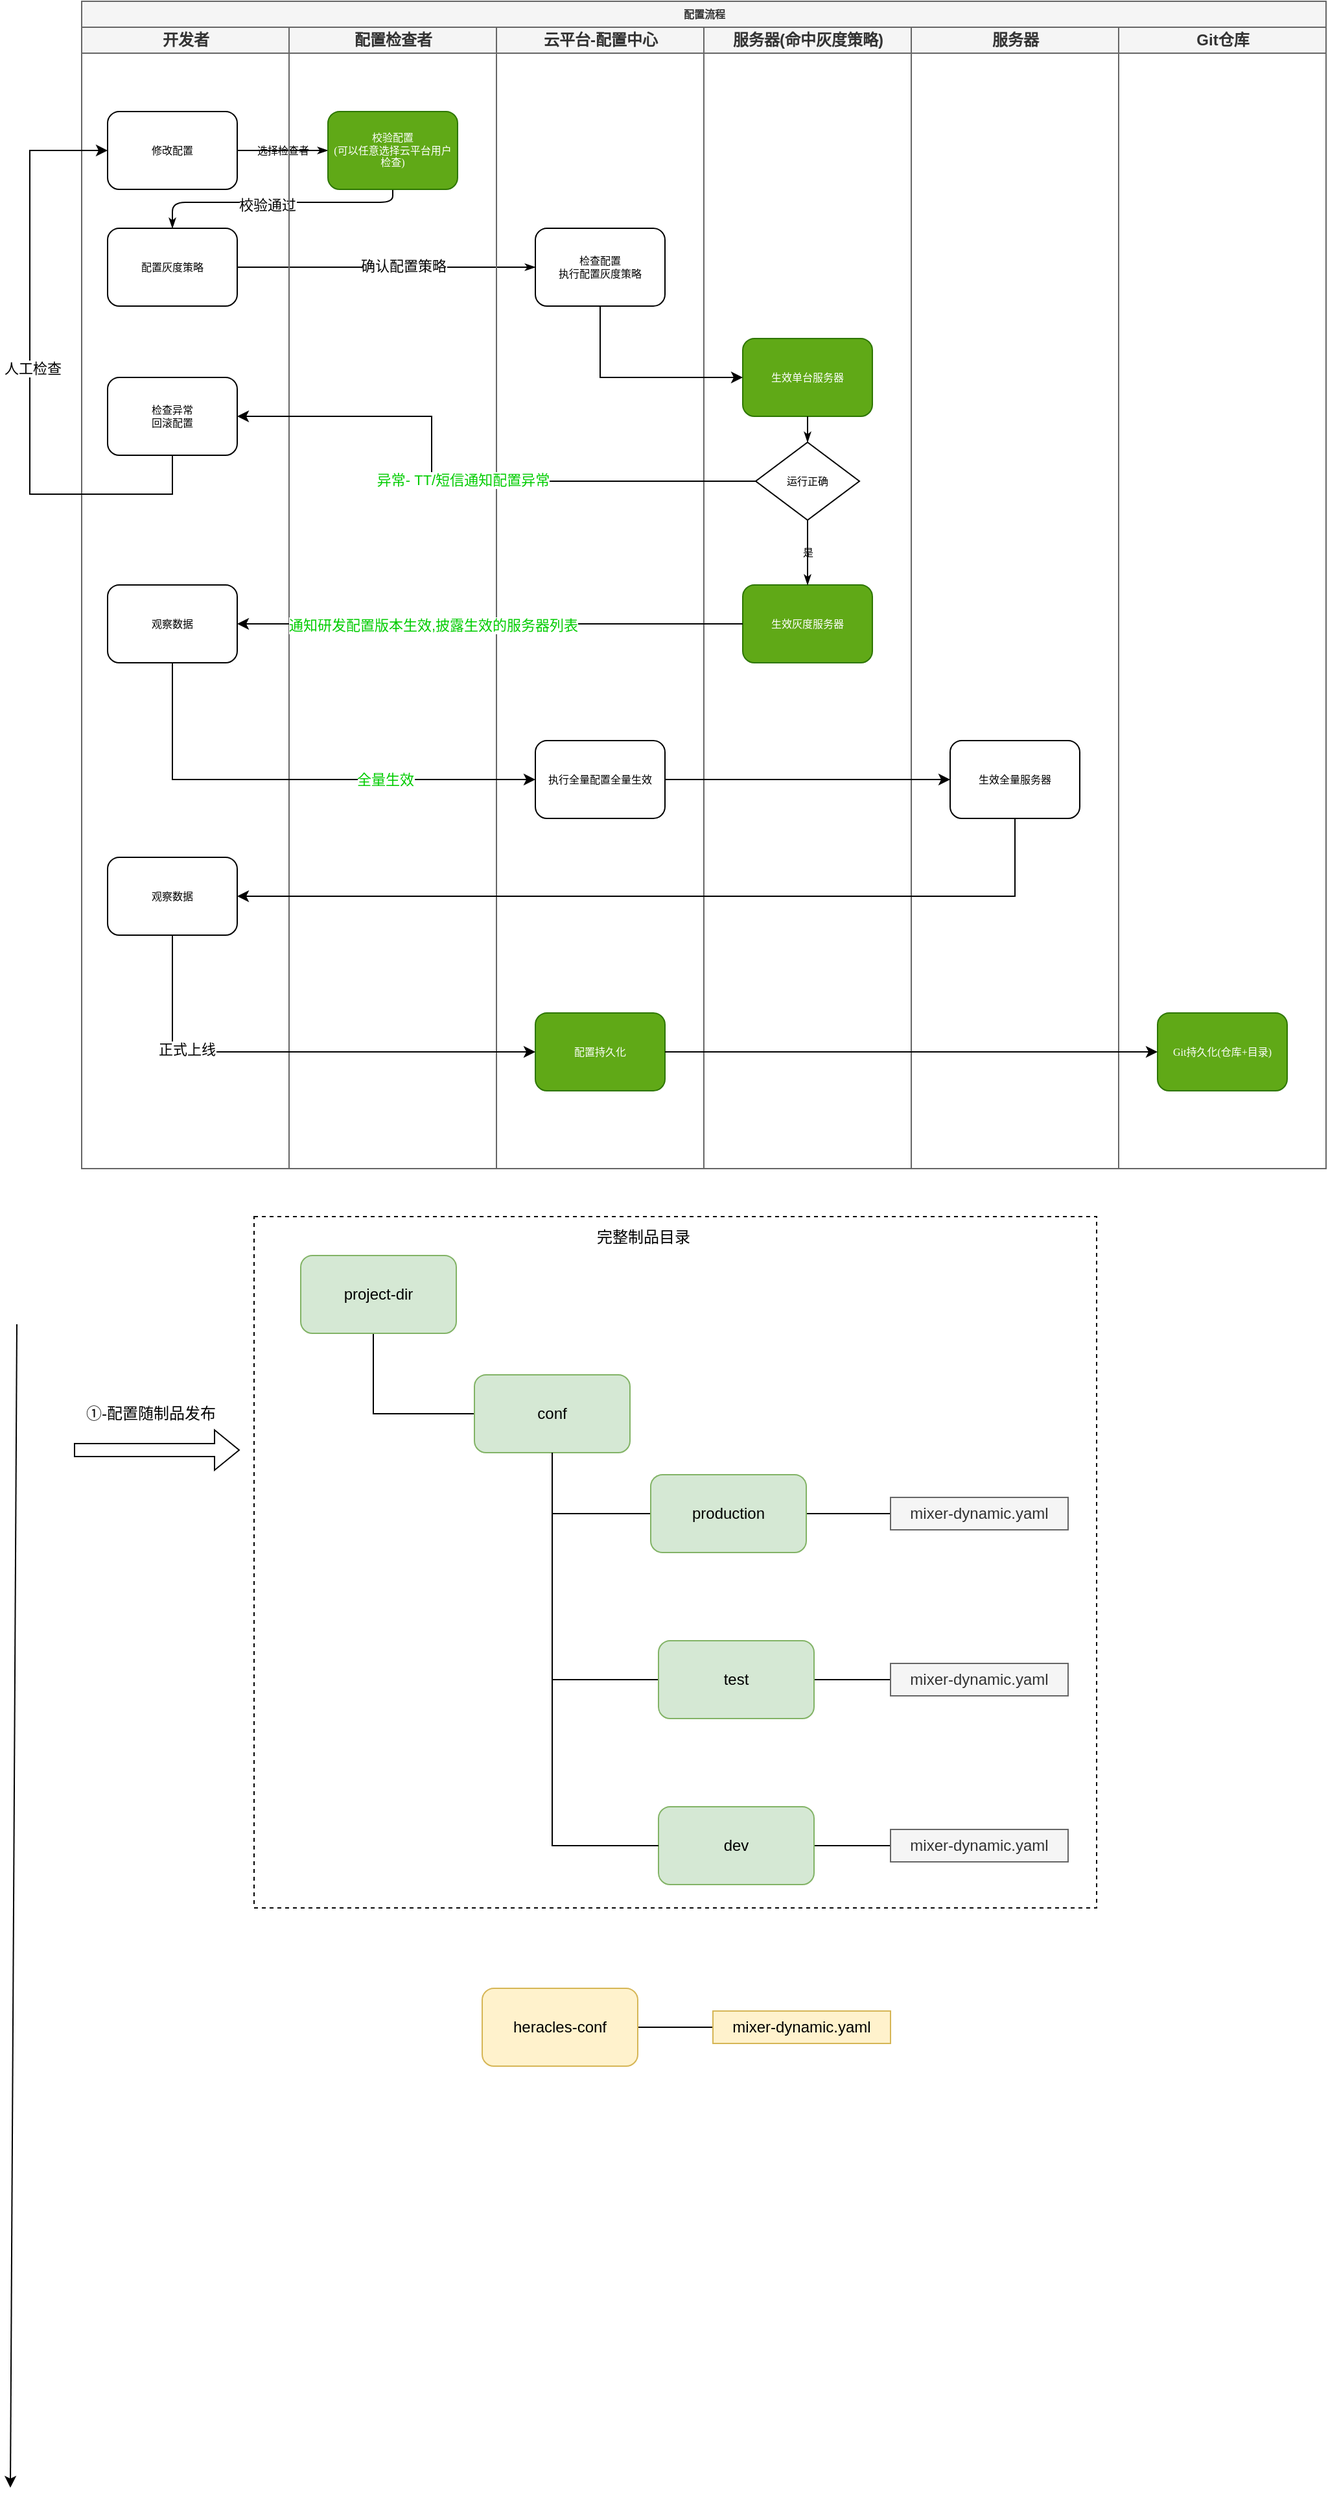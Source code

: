 <mxfile version="17.1.3" type="github">
  <diagram name="Page-1" id="74e2e168-ea6b-b213-b513-2b3c1d86103e">
    <mxGraphModel dx="1422" dy="762" grid="0" gridSize="10" guides="1" tooltips="1" connect="1" arrows="1" fold="1" page="1" pageScale="1" pageWidth="1100" pageHeight="850" background="none" math="0" shadow="0">
      <root>
        <mxCell id="0" />
        <mxCell id="1" parent="0" />
        <mxCell id="-Ba3HVB5AIwngs6JfTIK-3" value="" style="rounded=0;whiteSpace=wrap;html=1;fillColor=none;strokeWidth=1;dashed=1;" vertex="1" parent="1">
          <mxGeometry x="203" y="977" width="650" height="533" as="geometry" />
        </mxCell>
        <mxCell id="77e6c97f196da883-1" value="配置流程" style="swimlane;html=1;childLayout=stackLayout;startSize=20;rounded=0;shadow=0;labelBackgroundColor=none;strokeWidth=1;fontFamily=Verdana;fontSize=8;align=center;fillColor=#f5f5f5;fontColor=#333333;strokeColor=#666666;" parent="1" vertex="1">
          <mxGeometry x="70" y="40" width="960" height="900" as="geometry" />
        </mxCell>
        <mxCell id="77e6c97f196da883-2" value="开发者" style="swimlane;html=1;startSize=20;fillColor=#f5f5f5;fontColor=#333333;strokeColor=#666666;" parent="77e6c97f196da883-1" vertex="1">
          <mxGeometry y="20" width="160" height="880" as="geometry" />
        </mxCell>
        <mxCell id="77e6c97f196da883-8" value="修改配置" style="rounded=1;whiteSpace=wrap;html=1;shadow=0;labelBackgroundColor=none;strokeWidth=1;fontFamily=Verdana;fontSize=8;align=center;" parent="77e6c97f196da883-2" vertex="1">
          <mxGeometry x="20" y="65" width="100" height="60" as="geometry" />
        </mxCell>
        <mxCell id="77e6c97f196da883-9" value="配置灰度策略" style="rounded=1;whiteSpace=wrap;html=1;shadow=0;labelBackgroundColor=none;strokeWidth=1;fontFamily=Verdana;fontSize=8;align=center;" parent="77e6c97f196da883-2" vertex="1">
          <mxGeometry x="20" y="155" width="100" height="60" as="geometry" />
        </mxCell>
        <mxCell id="HXN2SgdadtcGcGAbl6m7-10" style="edgeStyle=orthogonalEdgeStyle;rounded=0;orthogonalLoop=1;jettySize=auto;html=1;entryX=0;entryY=0.5;entryDx=0;entryDy=0;" parent="77e6c97f196da883-2" source="HXN2SgdadtcGcGAbl6m7-7" target="77e6c97f196da883-8" edge="1">
          <mxGeometry relative="1" as="geometry">
            <Array as="points">
              <mxPoint x="-40" y="360" />
              <mxPoint x="-40" y="95" />
            </Array>
          </mxGeometry>
        </mxCell>
        <mxCell id="HXN2SgdadtcGcGAbl6m7-11" value="人工检查" style="edgeLabel;html=1;align=center;verticalAlign=middle;resizable=0;points=[];" parent="HXN2SgdadtcGcGAbl6m7-10" vertex="1" connectable="0">
          <mxGeometry x="0.019" y="-2" relative="1" as="geometry">
            <mxPoint as="offset" />
          </mxGeometry>
        </mxCell>
        <mxCell id="HXN2SgdadtcGcGAbl6m7-7" value="检查异常&lt;br&gt;回滚配置" style="rounded=1;whiteSpace=wrap;html=1;shadow=0;labelBackgroundColor=none;strokeWidth=1;fontFamily=Verdana;fontSize=8;align=center;" parent="77e6c97f196da883-2" vertex="1">
          <mxGeometry x="20" y="270" width="100" height="60" as="geometry" />
        </mxCell>
        <mxCell id="HXN2SgdadtcGcGAbl6m7-15" value="观察数据" style="rounded=1;whiteSpace=wrap;html=1;shadow=0;labelBackgroundColor=none;strokeWidth=1;fontFamily=Verdana;fontSize=8;align=center;" parent="77e6c97f196da883-2" vertex="1">
          <mxGeometry x="20" y="430" width="100" height="60" as="geometry" />
        </mxCell>
        <mxCell id="HXN2SgdadtcGcGAbl6m7-23" value="观察数据" style="rounded=1;whiteSpace=wrap;html=1;shadow=0;labelBackgroundColor=none;strokeWidth=1;fontFamily=Verdana;fontSize=8;align=center;" parent="77e6c97f196da883-2" vertex="1">
          <mxGeometry x="20" y="640" width="100" height="60" as="geometry" />
        </mxCell>
        <mxCell id="77e6c97f196da883-26" value="选择检查者" style="edgeStyle=orthogonalEdgeStyle;rounded=1;html=1;labelBackgroundColor=none;startArrow=none;startFill=0;startSize=5;endArrow=classicThin;endFill=1;endSize=5;jettySize=auto;orthogonalLoop=1;strokeWidth=1;fontFamily=Verdana;fontSize=8" parent="77e6c97f196da883-1" source="77e6c97f196da883-8" target="77e6c97f196da883-11" edge="1">
          <mxGeometry relative="1" as="geometry" />
        </mxCell>
        <mxCell id="77e6c97f196da883-27" style="edgeStyle=orthogonalEdgeStyle;rounded=1;html=1;labelBackgroundColor=none;startArrow=none;startFill=0;startSize=5;endArrow=classicThin;endFill=1;endSize=5;jettySize=auto;orthogonalLoop=1;strokeWidth=1;fontFamily=Verdana;fontSize=8" parent="77e6c97f196da883-1" source="77e6c97f196da883-11" target="77e6c97f196da883-9" edge="1">
          <mxGeometry relative="1" as="geometry">
            <Array as="points">
              <mxPoint x="240" y="155" />
              <mxPoint x="70" y="155" />
            </Array>
          </mxGeometry>
        </mxCell>
        <mxCell id="HXN2SgdadtcGcGAbl6m7-1" value="校验通过" style="edgeLabel;html=1;align=center;verticalAlign=middle;resizable=0;points=[];" parent="77e6c97f196da883-27" vertex="1" connectable="0">
          <mxGeometry x="0.07" y="2" relative="1" as="geometry">
            <mxPoint as="offset" />
          </mxGeometry>
        </mxCell>
        <mxCell id="77e6c97f196da883-28" style="edgeStyle=orthogonalEdgeStyle;rounded=1;html=1;labelBackgroundColor=none;startArrow=none;startFill=0;startSize=5;endArrow=classicThin;endFill=1;endSize=5;jettySize=auto;orthogonalLoop=1;strokeWidth=1;fontFamily=Verdana;fontSize=8" parent="77e6c97f196da883-1" source="77e6c97f196da883-9" target="77e6c97f196da883-12" edge="1">
          <mxGeometry relative="1" as="geometry" />
        </mxCell>
        <mxCell id="HXN2SgdadtcGcGAbl6m7-2" value="确认配置策略" style="edgeLabel;html=1;align=center;verticalAlign=middle;resizable=0;points=[];" parent="77e6c97f196da883-28" vertex="1" connectable="0">
          <mxGeometry x="0.113" y="1" relative="1" as="geometry">
            <mxPoint as="offset" />
          </mxGeometry>
        </mxCell>
        <mxCell id="77e6c97f196da883-40" style="edgeStyle=orthogonalEdgeStyle;rounded=1;html=1;labelBackgroundColor=none;startArrow=none;startFill=0;startSize=5;endArrow=classicThin;endFill=1;endSize=5;jettySize=auto;orthogonalLoop=1;strokeWidth=1;fontFamily=Verdana;fontSize=8" parent="77e6c97f196da883-1" edge="1">
          <mxGeometry relative="1" as="geometry">
            <mxPoint x="830" y="690" as="targetPoint" />
          </mxGeometry>
        </mxCell>
        <mxCell id="77e6c97f196da883-3" value="配置检查者" style="swimlane;html=1;startSize=20;fillColor=#f5f5f5;fontColor=#333333;strokeColor=#666666;" parent="77e6c97f196da883-1" vertex="1">
          <mxGeometry x="160" y="20" width="160" height="880" as="geometry" />
        </mxCell>
        <mxCell id="77e6c97f196da883-11" value="校验配置&lt;br&gt;(可以任意选择云平台用户检查)" style="rounded=1;whiteSpace=wrap;html=1;shadow=0;labelBackgroundColor=none;strokeWidth=1;fontFamily=Verdana;fontSize=8;align=center;fillColor=#60a917;strokeColor=#2D7600;fontColor=#ffffff;" parent="77e6c97f196da883-3" vertex="1">
          <mxGeometry x="30" y="65" width="100" height="60" as="geometry" />
        </mxCell>
        <mxCell id="77e6c97f196da883-4" value="云平台-配置中心" style="swimlane;html=1;startSize=20;fillColor=#f5f5f5;fontColor=#333333;strokeColor=#666666;" parent="77e6c97f196da883-1" vertex="1">
          <mxGeometry x="320" y="20" width="160" height="880" as="geometry" />
        </mxCell>
        <mxCell id="77e6c97f196da883-12" value="检查配置&lt;br&gt;执行配置灰度策略" style="rounded=1;whiteSpace=wrap;html=1;shadow=0;labelBackgroundColor=none;strokeWidth=1;fontFamily=Verdana;fontSize=8;align=center;" parent="77e6c97f196da883-4" vertex="1">
          <mxGeometry x="30" y="155" width="100" height="60" as="geometry" />
        </mxCell>
        <mxCell id="HXN2SgdadtcGcGAbl6m7-17" value="执行全量配置全量生效" style="rounded=1;whiteSpace=wrap;html=1;shadow=0;labelBackgroundColor=none;strokeWidth=1;fontFamily=Verdana;fontSize=8;align=center;" parent="77e6c97f196da883-4" vertex="1">
          <mxGeometry x="30" y="550" width="100" height="60" as="geometry" />
        </mxCell>
        <mxCell id="HXN2SgdadtcGcGAbl6m7-33" value="配置持久化" style="rounded=1;whiteSpace=wrap;html=1;shadow=0;labelBackgroundColor=none;strokeWidth=1;fontFamily=Verdana;fontSize=8;align=center;fillColor=#60a917;strokeColor=#2D7600;fontColor=#ffffff;" parent="77e6c97f196da883-4" vertex="1">
          <mxGeometry x="30" y="760" width="100" height="60" as="geometry" />
        </mxCell>
        <mxCell id="77e6c97f196da883-5" value="服务器(命中灰度策略)" style="swimlane;html=1;startSize=20;fillColor=#f5f5f5;fontColor=#333333;strokeColor=#666666;" parent="77e6c97f196da883-1" vertex="1">
          <mxGeometry x="480" y="20" width="160" height="880" as="geometry" />
        </mxCell>
        <mxCell id="77e6c97f196da883-15" value="生效单台服务器" style="rounded=1;whiteSpace=wrap;html=1;shadow=0;labelBackgroundColor=none;strokeWidth=1;fontFamily=Verdana;fontSize=8;align=center;fillColor=#60a917;fontColor=#ffffff;strokeColor=#2D7600;" parent="77e6c97f196da883-5" vertex="1">
          <mxGeometry x="30" y="240" width="100" height="60" as="geometry" />
        </mxCell>
        <mxCell id="77e6c97f196da883-16" value="运行正确" style="rhombus;whiteSpace=wrap;html=1;rounded=0;shadow=0;labelBackgroundColor=none;strokeWidth=1;fontFamily=Verdana;fontSize=8;align=center;" parent="77e6c97f196da883-5" vertex="1">
          <mxGeometry x="40" y="320" width="80" height="60" as="geometry" />
        </mxCell>
        <mxCell id="77e6c97f196da883-17" value="生效灰度服务器" style="rounded=1;whiteSpace=wrap;html=1;shadow=0;labelBackgroundColor=none;strokeWidth=1;fontFamily=Verdana;fontSize=8;align=center;fillColor=#60a917;fontColor=#ffffff;strokeColor=#2D7600;" parent="77e6c97f196da883-5" vertex="1">
          <mxGeometry x="30" y="430" width="100" height="60" as="geometry" />
        </mxCell>
        <mxCell id="77e6c97f196da883-34" style="edgeStyle=orthogonalEdgeStyle;rounded=1;html=1;labelBackgroundColor=none;startArrow=none;startFill=0;startSize=5;endArrow=classicThin;endFill=1;endSize=5;jettySize=auto;orthogonalLoop=1;strokeColor=#000000;strokeWidth=1;fontFamily=Verdana;fontSize=8;fontColor=#000000;" parent="77e6c97f196da883-5" source="77e6c97f196da883-15" target="77e6c97f196da883-16" edge="1">
          <mxGeometry relative="1" as="geometry" />
        </mxCell>
        <mxCell id="77e6c97f196da883-35" value="是" style="edgeStyle=orthogonalEdgeStyle;rounded=1;html=1;labelBackgroundColor=none;startArrow=none;startFill=0;startSize=5;endArrow=classicThin;endFill=1;endSize=5;jettySize=auto;orthogonalLoop=1;strokeWidth=1;fontFamily=Verdana;fontSize=8" parent="77e6c97f196da883-5" source="77e6c97f196da883-16" target="77e6c97f196da883-17" edge="1">
          <mxGeometry relative="1" as="geometry" />
        </mxCell>
        <mxCell id="HXN2SgdadtcGcGAbl6m7-27" value="服务器" style="swimlane;html=1;startSize=20;fillColor=#f5f5f5;fontColor=#333333;strokeColor=#666666;" parent="77e6c97f196da883-1" vertex="1">
          <mxGeometry x="640" y="20" width="160" height="880" as="geometry" />
        </mxCell>
        <mxCell id="HXN2SgdadtcGcGAbl6m7-31" style="edgeStyle=orthogonalEdgeStyle;rounded=1;html=1;labelBackgroundColor=none;startArrow=none;startFill=0;startSize=5;endArrow=classicThin;endFill=1;endSize=5;jettySize=auto;orthogonalLoop=1;strokeColor=#000000;strokeWidth=1;fontFamily=Verdana;fontSize=8;fontColor=#000000;" parent="HXN2SgdadtcGcGAbl6m7-27" edge="1">
          <mxGeometry relative="1" as="geometry">
            <mxPoint x="80" y="300" as="sourcePoint" />
          </mxGeometry>
        </mxCell>
        <mxCell id="HXN2SgdadtcGcGAbl6m7-32" value="是" style="edgeStyle=orthogonalEdgeStyle;rounded=1;html=1;labelBackgroundColor=none;startArrow=none;startFill=0;startSize=5;endArrow=classicThin;endFill=1;endSize=5;jettySize=auto;orthogonalLoop=1;strokeWidth=1;fontFamily=Verdana;fontSize=8" parent="HXN2SgdadtcGcGAbl6m7-27" edge="1">
          <mxGeometry relative="1" as="geometry">
            <mxPoint x="80" y="380" as="sourcePoint" />
          </mxGeometry>
        </mxCell>
        <mxCell id="HXN2SgdadtcGcGAbl6m7-20" value="生效全量服务器" style="rounded=1;whiteSpace=wrap;html=1;shadow=0;labelBackgroundColor=none;strokeWidth=1;fontFamily=Verdana;fontSize=8;align=center;" parent="HXN2SgdadtcGcGAbl6m7-27" vertex="1">
          <mxGeometry x="30" y="550" width="100" height="60" as="geometry" />
        </mxCell>
        <mxCell id="77e6c97f196da883-6" value="服务器(未命中灰度策略)" style="swimlane;html=1;startSize=20;fillColor=#f5f5f5;fontColor=#333333;strokeColor=#666666;" parent="77e6c97f196da883-1" vertex="1">
          <mxGeometry x="800" y="20" width="160" height="880" as="geometry" />
        </mxCell>
        <mxCell id="HXN2SgdadtcGcGAbl6m7-4" style="edgeStyle=orthogonalEdgeStyle;rounded=0;orthogonalLoop=1;jettySize=auto;html=1;entryX=0;entryY=0.5;entryDx=0;entryDy=0;exitX=0.5;exitY=1;exitDx=0;exitDy=0;" parent="77e6c97f196da883-1" source="77e6c97f196da883-12" target="77e6c97f196da883-15" edge="1">
          <mxGeometry relative="1" as="geometry" />
        </mxCell>
        <mxCell id="HXN2SgdadtcGcGAbl6m7-5" style="edgeStyle=orthogonalEdgeStyle;rounded=0;orthogonalLoop=1;jettySize=auto;html=1;entryX=1;entryY=0.5;entryDx=0;entryDy=0;" parent="77e6c97f196da883-1" source="77e6c97f196da883-16" target="HXN2SgdadtcGcGAbl6m7-7" edge="1">
          <mxGeometry relative="1" as="geometry">
            <mxPoint x="240" y="340" as="targetPoint" />
            <Array as="points">
              <mxPoint x="270" y="370" />
              <mxPoint x="270" y="320" />
            </Array>
          </mxGeometry>
        </mxCell>
        <mxCell id="HXN2SgdadtcGcGAbl6m7-13" value="异常- TT/短信通知配置异常" style="edgeLabel;html=1;align=center;verticalAlign=middle;resizable=0;points=[];fontColor=#00CC00;" parent="HXN2SgdadtcGcGAbl6m7-5" vertex="1" connectable="0">
          <mxGeometry x="0.004" y="-1" relative="1" as="geometry">
            <mxPoint as="offset" />
          </mxGeometry>
        </mxCell>
        <mxCell id="HXN2SgdadtcGcGAbl6m7-18" style="edgeStyle=orthogonalEdgeStyle;rounded=0;orthogonalLoop=1;jettySize=auto;html=1;entryX=0;entryY=0.5;entryDx=0;entryDy=0;" parent="77e6c97f196da883-1" source="HXN2SgdadtcGcGAbl6m7-15" target="HXN2SgdadtcGcGAbl6m7-17" edge="1">
          <mxGeometry relative="1" as="geometry">
            <Array as="points">
              <mxPoint x="70" y="600" />
            </Array>
          </mxGeometry>
        </mxCell>
        <mxCell id="HXN2SgdadtcGcGAbl6m7-19" value="全量生效" style="edgeLabel;html=1;align=center;verticalAlign=middle;resizable=0;points=[];fontColor=#00CC00;" parent="HXN2SgdadtcGcGAbl6m7-18" vertex="1" connectable="0">
          <mxGeometry x="0.373" relative="1" as="geometry">
            <mxPoint as="offset" />
          </mxGeometry>
        </mxCell>
        <mxCell id="HXN2SgdadtcGcGAbl6m7-21" style="edgeStyle=orthogonalEdgeStyle;rounded=0;orthogonalLoop=1;jettySize=auto;html=1;" parent="77e6c97f196da883-1" source="HXN2SgdadtcGcGAbl6m7-17" target="HXN2SgdadtcGcGAbl6m7-20" edge="1">
          <mxGeometry relative="1" as="geometry" />
        </mxCell>
        <mxCell id="HXN2SgdadtcGcGAbl6m7-24" style="edgeStyle=orthogonalEdgeStyle;rounded=0;orthogonalLoop=1;jettySize=auto;html=1;" parent="77e6c97f196da883-1" source="HXN2SgdadtcGcGAbl6m7-20" edge="1">
          <mxGeometry relative="1" as="geometry">
            <mxPoint x="120" y="690" as="targetPoint" />
            <Array as="points">
              <mxPoint x="720" y="600" />
              <mxPoint x="720" y="690" />
              <mxPoint x="120" y="690" />
            </Array>
          </mxGeometry>
        </mxCell>
        <mxCell id="HXN2SgdadtcGcGAbl6m7-34" style="edgeStyle=orthogonalEdgeStyle;rounded=0;orthogonalLoop=1;jettySize=auto;html=1;entryX=0;entryY=0.5;entryDx=0;entryDy=0;fontColor=#00CC00;" parent="77e6c97f196da883-1" source="HXN2SgdadtcGcGAbl6m7-23" target="HXN2SgdadtcGcGAbl6m7-33" edge="1">
          <mxGeometry relative="1" as="geometry">
            <Array as="points">
              <mxPoint x="70" y="810" />
            </Array>
          </mxGeometry>
        </mxCell>
        <mxCell id="HXN2SgdadtcGcGAbl6m7-35" value="正式上线" style="edgeLabel;html=1;align=center;verticalAlign=middle;resizable=0;points=[];fontColor=#000000;" parent="HXN2SgdadtcGcGAbl6m7-34" vertex="1" connectable="0">
          <mxGeometry x="-0.457" y="2" relative="1" as="geometry">
            <mxPoint as="offset" />
          </mxGeometry>
        </mxCell>
        <mxCell id="HXN2SgdadtcGcGAbl6m7-14" style="edgeStyle=orthogonalEdgeStyle;rounded=0;orthogonalLoop=1;jettySize=auto;html=1;" parent="1" source="77e6c97f196da883-17" edge="1">
          <mxGeometry relative="1" as="geometry">
            <mxPoint x="190" y="520" as="targetPoint" />
          </mxGeometry>
        </mxCell>
        <mxCell id="HXN2SgdadtcGcGAbl6m7-16" value="通知研发配置版本生效,披露生效的服务器列表" style="edgeLabel;html=1;align=center;verticalAlign=middle;resizable=0;points=[];fontColor=#00CC00;" parent="HXN2SgdadtcGcGAbl6m7-14" vertex="1" connectable="0">
          <mxGeometry x="0.226" relative="1" as="geometry">
            <mxPoint as="offset" />
          </mxGeometry>
        </mxCell>
        <mxCell id="HXN2SgdadtcGcGAbl6m7-25" value="Git仓库" style="swimlane;html=1;startSize=20;fillColor=#f5f5f5;fontColor=#333333;strokeColor=#666666;" parent="1" vertex="1">
          <mxGeometry x="870" y="60" width="160" height="880" as="geometry" />
        </mxCell>
        <mxCell id="HXN2SgdadtcGcGAbl6m7-26" value="Git持久化(仓库+目录)" style="rounded=1;whiteSpace=wrap;html=1;shadow=0;labelBackgroundColor=none;strokeWidth=1;fontFamily=Verdana;fontSize=8;align=center;fillColor=#60a917;fontColor=#ffffff;strokeColor=#2D7600;" parent="HXN2SgdadtcGcGAbl6m7-25" vertex="1">
          <mxGeometry x="30" y="760" width="100" height="60" as="geometry" />
        </mxCell>
        <mxCell id="HXN2SgdadtcGcGAbl6m7-36" style="edgeStyle=orthogonalEdgeStyle;rounded=0;orthogonalLoop=1;jettySize=auto;html=1;fontColor=#000000;" parent="1" source="HXN2SgdadtcGcGAbl6m7-33" target="HXN2SgdadtcGcGAbl6m7-26" edge="1">
          <mxGeometry relative="1" as="geometry" />
        </mxCell>
        <mxCell id="XSK-Ej6Rtbx3pYxzNYwq-9" style="edgeStyle=orthogonalEdgeStyle;rounded=0;orthogonalLoop=1;jettySize=auto;html=1;entryX=0;entryY=0.5;entryDx=0;entryDy=0;endArrow=none;endFill=0;" parent="1" source="XSK-Ej6Rtbx3pYxzNYwq-2" target="XSK-Ej6Rtbx3pYxzNYwq-3" edge="1">
          <mxGeometry relative="1" as="geometry">
            <mxPoint x="293" y="1169" as="targetPoint" />
            <Array as="points">
              <mxPoint x="295" y="1129" />
            </Array>
          </mxGeometry>
        </mxCell>
        <mxCell id="XSK-Ej6Rtbx3pYxzNYwq-2" value="&lt;span&gt;project-dir&lt;/span&gt;" style="rounded=1;whiteSpace=wrap;html=1;fillColor=#d5e8d4;strokeColor=#82b366;" parent="1" vertex="1">
          <mxGeometry x="239" y="1007" width="120" height="60" as="geometry" />
        </mxCell>
        <mxCell id="XSK-Ej6Rtbx3pYxzNYwq-10" style="edgeStyle=orthogonalEdgeStyle;rounded=0;orthogonalLoop=1;jettySize=auto;html=1;entryX=0;entryY=0.5;entryDx=0;entryDy=0;endArrow=none;endFill=0;" parent="1" source="XSK-Ej6Rtbx3pYxzNYwq-3" target="XSK-Ej6Rtbx3pYxzNYwq-4" edge="1">
          <mxGeometry relative="1" as="geometry">
            <Array as="points">
              <mxPoint x="433" y="1206" />
            </Array>
          </mxGeometry>
        </mxCell>
        <mxCell id="XSK-Ej6Rtbx3pYxzNYwq-11" style="edgeStyle=orthogonalEdgeStyle;rounded=0;orthogonalLoop=1;jettySize=auto;html=1;entryX=0;entryY=0.5;entryDx=0;entryDy=0;endArrow=none;endFill=0;" parent="1" source="XSK-Ej6Rtbx3pYxzNYwq-3" target="XSK-Ej6Rtbx3pYxzNYwq-5" edge="1">
          <mxGeometry relative="1" as="geometry">
            <Array as="points">
              <mxPoint x="433" y="1334" />
            </Array>
          </mxGeometry>
        </mxCell>
        <mxCell id="XSK-Ej6Rtbx3pYxzNYwq-3" value="&lt;span&gt;conf&lt;/span&gt;" style="rounded=1;whiteSpace=wrap;html=1;fillColor=#d5e8d4;strokeColor=#82b366;" parent="1" vertex="1">
          <mxGeometry x="373" y="1099" width="120" height="60" as="geometry" />
        </mxCell>
        <mxCell id="-Ba3HVB5AIwngs6JfTIK-7" style="edgeStyle=orthogonalEdgeStyle;rounded=0;orthogonalLoop=1;jettySize=auto;html=1;entryX=0;entryY=0.5;entryDx=0;entryDy=0;startArrow=none;startFill=0;endArrow=none;endFill=0;" edge="1" parent="1" source="XSK-Ej6Rtbx3pYxzNYwq-4" target="XSK-Ej6Rtbx3pYxzNYwq-6">
          <mxGeometry relative="1" as="geometry" />
        </mxCell>
        <mxCell id="XSK-Ej6Rtbx3pYxzNYwq-4" value="&lt;span&gt;production&lt;/span&gt;" style="rounded=1;whiteSpace=wrap;html=1;fillColor=#d5e8d4;strokeColor=#82b366;" parent="1" vertex="1">
          <mxGeometry x="509" y="1176" width="120" height="60" as="geometry" />
        </mxCell>
        <mxCell id="-Ba3HVB5AIwngs6JfTIK-8" style="edgeStyle=orthogonalEdgeStyle;rounded=0;orthogonalLoop=1;jettySize=auto;html=1;entryX=0;entryY=0.5;entryDx=0;entryDy=0;startArrow=none;startFill=0;endArrow=none;endFill=0;" edge="1" parent="1" source="XSK-Ej6Rtbx3pYxzNYwq-5" target="XSK-Ej6Rtbx3pYxzNYwq-7">
          <mxGeometry relative="1" as="geometry" />
        </mxCell>
        <mxCell id="XSK-Ej6Rtbx3pYxzNYwq-5" value="&lt;span&gt;test&lt;/span&gt;" style="rounded=1;whiteSpace=wrap;html=1;fillColor=#d5e8d4;strokeColor=#82b366;" parent="1" vertex="1">
          <mxGeometry x="515" y="1304" width="120" height="60" as="geometry" />
        </mxCell>
        <mxCell id="XSK-Ej6Rtbx3pYxzNYwq-6" value="mixer-dynamic.yaml" style="rounded=0;whiteSpace=wrap;html=1;fillColor=#f5f5f5;fontColor=#333333;strokeColor=#666666;" parent="1" vertex="1">
          <mxGeometry x="694" y="1193.5" width="137" height="25" as="geometry" />
        </mxCell>
        <mxCell id="XSK-Ej6Rtbx3pYxzNYwq-7" value="mixer-dynamic.yaml" style="rounded=0;whiteSpace=wrap;html=1;fillColor=#f5f5f5;fontColor=#333333;strokeColor=#666666;" parent="1" vertex="1">
          <mxGeometry x="694" y="1321.5" width="137" height="25" as="geometry" />
        </mxCell>
        <mxCell id="-Ba3HVB5AIwngs6JfTIK-9" style="edgeStyle=orthogonalEdgeStyle;rounded=0;orthogonalLoop=1;jettySize=auto;html=1;entryX=0;entryY=0.5;entryDx=0;entryDy=0;startArrow=none;startFill=0;endArrow=none;endFill=0;" edge="1" parent="1" source="XSK-Ej6Rtbx3pYxzNYwq-14" target="XSK-Ej6Rtbx3pYxzNYwq-15">
          <mxGeometry relative="1" as="geometry" />
        </mxCell>
        <mxCell id="XSK-Ej6Rtbx3pYxzNYwq-14" value="&lt;span&gt;dev&lt;/span&gt;" style="rounded=1;whiteSpace=wrap;html=1;fillColor=#d5e8d4;strokeColor=#82b366;" parent="1" vertex="1">
          <mxGeometry x="515" y="1432" width="120" height="60" as="geometry" />
        </mxCell>
        <mxCell id="XSK-Ej6Rtbx3pYxzNYwq-15" value="mixer-dynamic.yaml" style="rounded=0;whiteSpace=wrap;html=1;fillColor=#f5f5f5;fontColor=#333333;strokeColor=#666666;" parent="1" vertex="1">
          <mxGeometry x="694" y="1449.5" width="137" height="25" as="geometry" />
        </mxCell>
        <mxCell id="XSK-Ej6Rtbx3pYxzNYwq-16" style="edgeStyle=orthogonalEdgeStyle;rounded=0;orthogonalLoop=1;jettySize=auto;html=1;entryX=0;entryY=0.5;entryDx=0;entryDy=0;endArrow=none;endFill=0;exitX=0.5;exitY=1;exitDx=0;exitDy=0;" parent="1" source="XSK-Ej6Rtbx3pYxzNYwq-3" target="XSK-Ej6Rtbx3pYxzNYwq-14" edge="1">
          <mxGeometry relative="1" as="geometry">
            <mxPoint x="443" y="1169" as="sourcePoint" />
            <mxPoint x="525" y="1344" as="targetPoint" />
            <Array as="points">
              <mxPoint x="433" y="1462" />
            </Array>
          </mxGeometry>
        </mxCell>
        <mxCell id="-Ba3HVB5AIwngs6JfTIK-4" value="完整制品目录" style="text;html=1;strokeColor=none;fillColor=none;align=center;verticalAlign=middle;whiteSpace=wrap;rounded=0;dashed=1;" vertex="1" parent="1">
          <mxGeometry x="390" y="984" width="227" height="18" as="geometry" />
        </mxCell>
        <mxCell id="-Ba3HVB5AIwngs6JfTIK-10" style="edgeStyle=orthogonalEdgeStyle;rounded=0;orthogonalLoop=1;jettySize=auto;html=1;entryX=0;entryY=0.5;entryDx=0;entryDy=0;startArrow=none;startFill=0;endArrow=none;endFill=0;" edge="1" parent="1" source="-Ba3HVB5AIwngs6JfTIK-5" target="-Ba3HVB5AIwngs6JfTIK-6">
          <mxGeometry relative="1" as="geometry" />
        </mxCell>
        <mxCell id="-Ba3HVB5AIwngs6JfTIK-5" value="&lt;span&gt;heracles-conf&lt;/span&gt;" style="rounded=1;whiteSpace=wrap;html=1;fillColor=#fff2cc;strokeColor=#d6b656;" vertex="1" parent="1">
          <mxGeometry x="379" y="1572" width="120" height="60" as="geometry" />
        </mxCell>
        <mxCell id="-Ba3HVB5AIwngs6JfTIK-6" value="mixer-dynamic.yaml" style="rounded=0;whiteSpace=wrap;html=1;fillColor=#fff2cc;strokeColor=#d6b656;" vertex="1" parent="1">
          <mxGeometry x="557" y="1589.5" width="137" height="25" as="geometry" />
        </mxCell>
        <mxCell id="-Ba3HVB5AIwngs6JfTIK-11" value="" style="shape=flexArrow;endArrow=classic;html=1;rounded=0;" edge="1" parent="1">
          <mxGeometry width="50" height="50" relative="1" as="geometry">
            <mxPoint x="64" y="1157" as="sourcePoint" />
            <mxPoint x="192" y="1157" as="targetPoint" />
          </mxGeometry>
        </mxCell>
        <mxCell id="-Ba3HVB5AIwngs6JfTIK-14" value="①-配置随制品发布" style="text;html=1;strokeColor=none;fillColor=none;align=center;verticalAlign=middle;whiteSpace=wrap;rounded=0;dashed=1;" vertex="1" parent="1">
          <mxGeometry x="70" y="1114" width="107" height="30" as="geometry" />
        </mxCell>
        <mxCell id="-Ba3HVB5AIwngs6JfTIK-15" value="" style="endArrow=classic;html=1;rounded=0;" edge="1" parent="1">
          <mxGeometry width="50" height="50" relative="1" as="geometry">
            <mxPoint x="20" y="1060" as="sourcePoint" />
            <mxPoint x="15" y="1957" as="targetPoint" />
          </mxGeometry>
        </mxCell>
      </root>
    </mxGraphModel>
  </diagram>
</mxfile>
